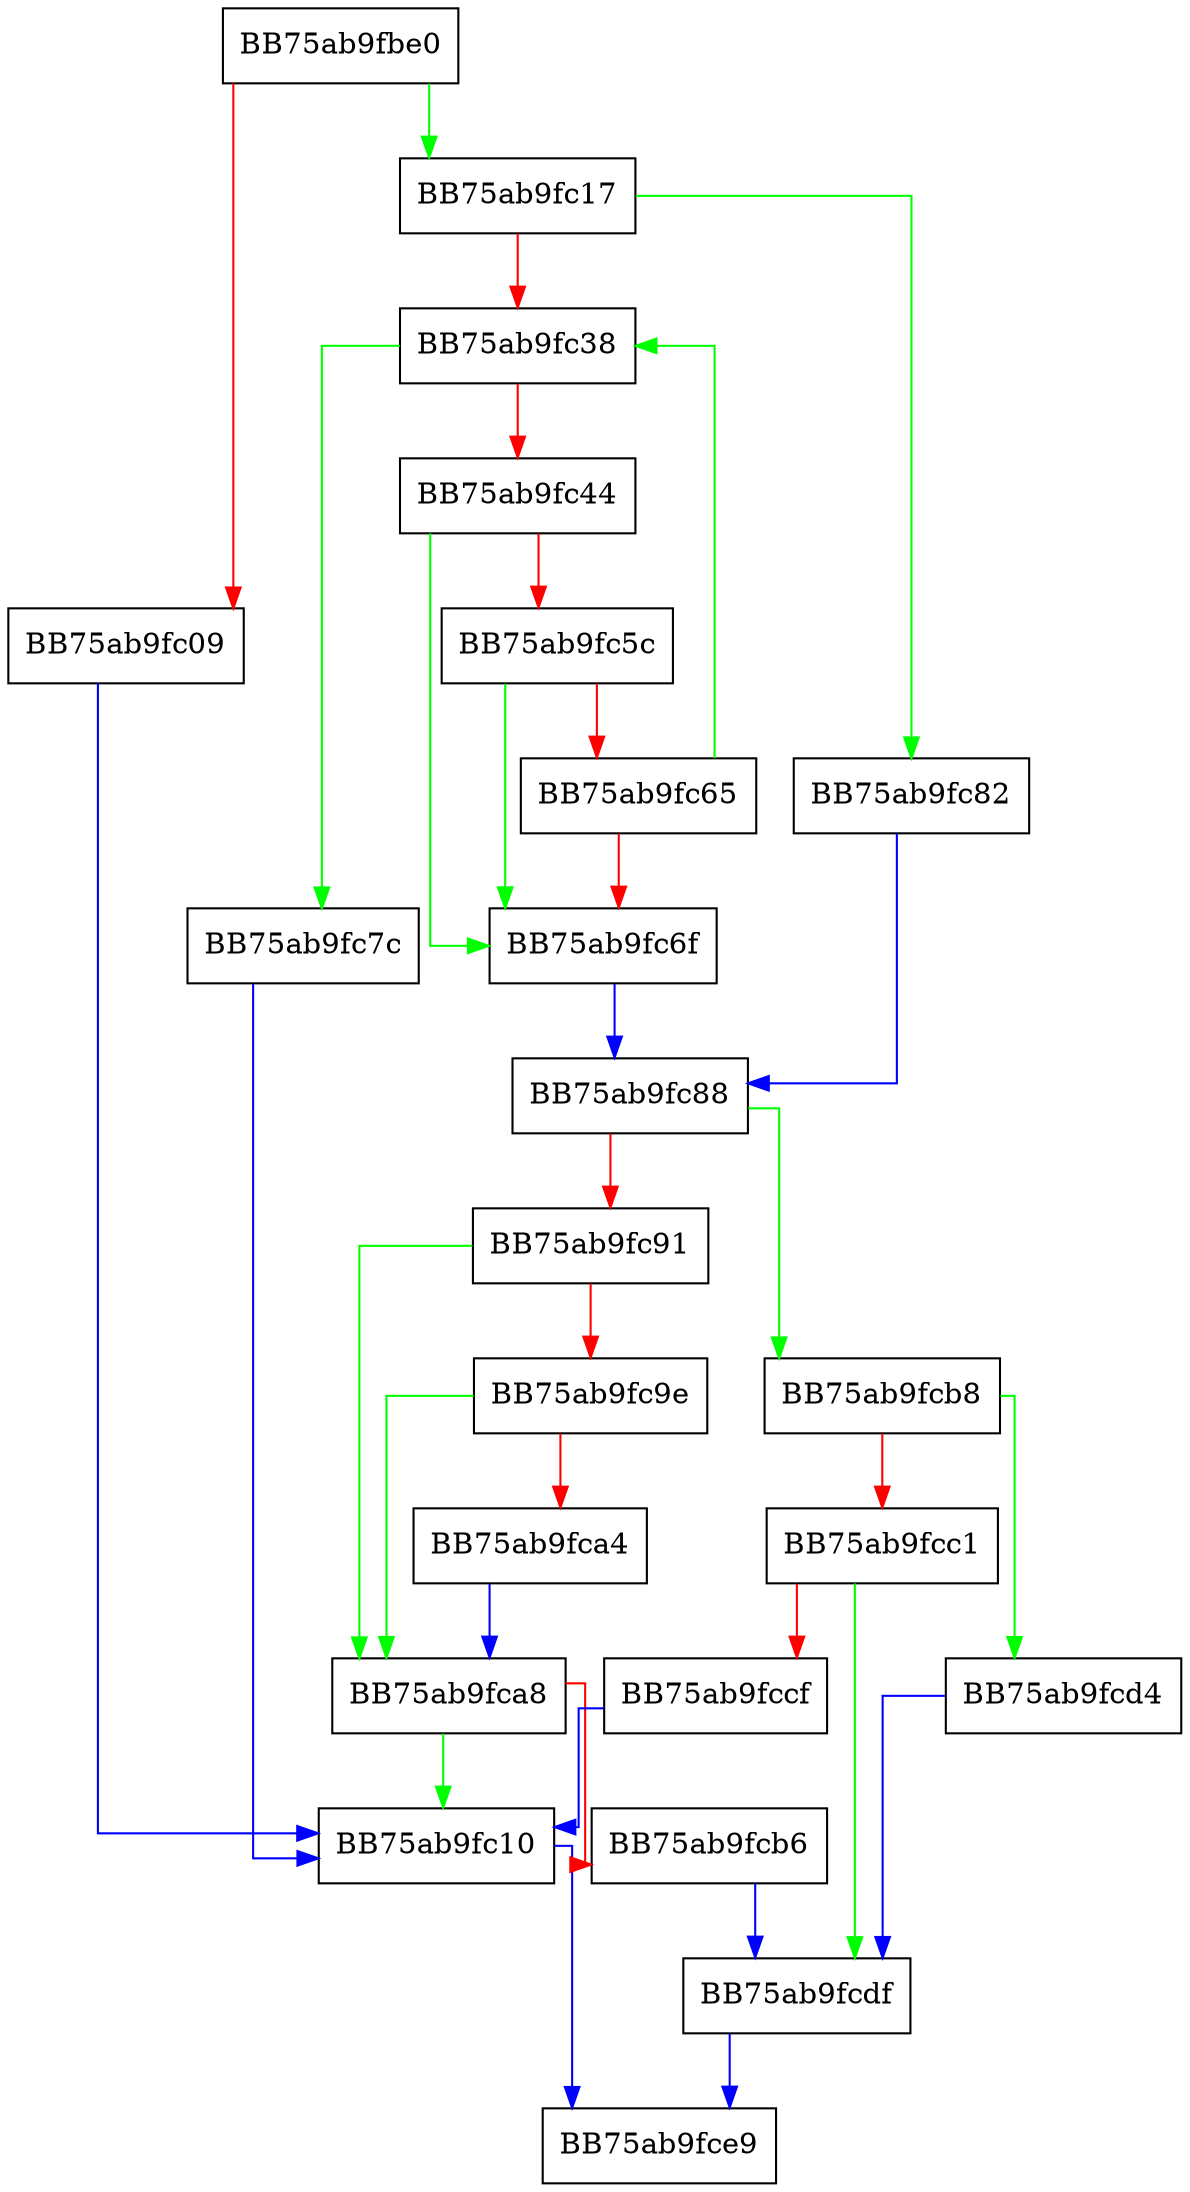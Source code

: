 digraph unwind_slow_dot_repeat {
  node [shape="box"];
  graph [splines=ortho];
  BB75ab9fbe0 -> BB75ab9fc17 [color="green"];
  BB75ab9fbe0 -> BB75ab9fc09 [color="red"];
  BB75ab9fc09 -> BB75ab9fc10 [color="blue"];
  BB75ab9fc10 -> BB75ab9fce9 [color="blue"];
  BB75ab9fc17 -> BB75ab9fc82 [color="green"];
  BB75ab9fc17 -> BB75ab9fc38 [color="red"];
  BB75ab9fc38 -> BB75ab9fc7c [color="green"];
  BB75ab9fc38 -> BB75ab9fc44 [color="red"];
  BB75ab9fc44 -> BB75ab9fc6f [color="green"];
  BB75ab9fc44 -> BB75ab9fc5c [color="red"];
  BB75ab9fc5c -> BB75ab9fc6f [color="green"];
  BB75ab9fc5c -> BB75ab9fc65 [color="red"];
  BB75ab9fc65 -> BB75ab9fc38 [color="green"];
  BB75ab9fc65 -> BB75ab9fc6f [color="red"];
  BB75ab9fc6f -> BB75ab9fc88 [color="blue"];
  BB75ab9fc7c -> BB75ab9fc10 [color="blue"];
  BB75ab9fc82 -> BB75ab9fc88 [color="blue"];
  BB75ab9fc88 -> BB75ab9fcb8 [color="green"];
  BB75ab9fc88 -> BB75ab9fc91 [color="red"];
  BB75ab9fc91 -> BB75ab9fca8 [color="green"];
  BB75ab9fc91 -> BB75ab9fc9e [color="red"];
  BB75ab9fc9e -> BB75ab9fca8 [color="green"];
  BB75ab9fc9e -> BB75ab9fca4 [color="red"];
  BB75ab9fca4 -> BB75ab9fca8 [color="blue"];
  BB75ab9fca8 -> BB75ab9fc10 [color="green"];
  BB75ab9fca8 -> BB75ab9fcb6 [color="red"];
  BB75ab9fcb6 -> BB75ab9fcdf [color="blue"];
  BB75ab9fcb8 -> BB75ab9fcd4 [color="green"];
  BB75ab9fcb8 -> BB75ab9fcc1 [color="red"];
  BB75ab9fcc1 -> BB75ab9fcdf [color="green"];
  BB75ab9fcc1 -> BB75ab9fccf [color="red"];
  BB75ab9fccf -> BB75ab9fc10 [color="blue"];
  BB75ab9fcd4 -> BB75ab9fcdf [color="blue"];
  BB75ab9fcdf -> BB75ab9fce9 [color="blue"];
}